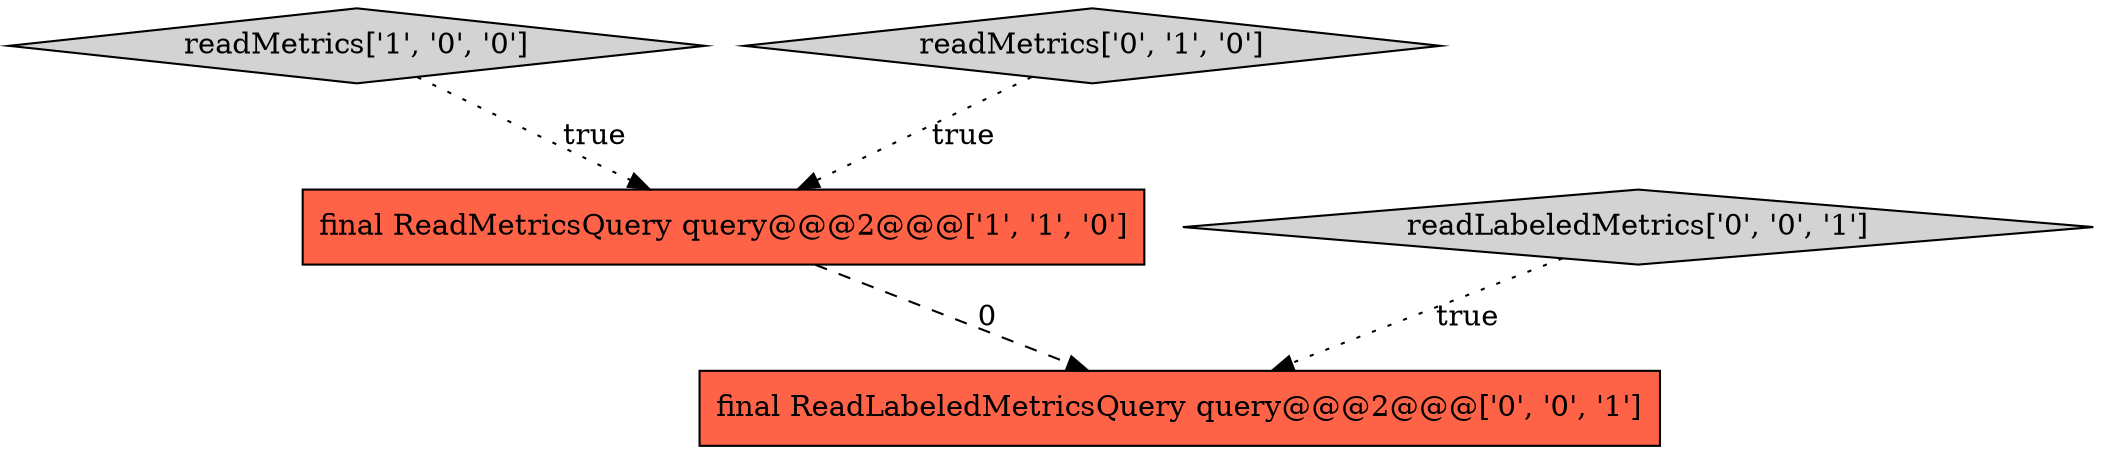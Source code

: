 digraph {
0 [style = filled, label = "readMetrics['1', '0', '0']", fillcolor = lightgray, shape = diamond image = "AAA0AAABBB1BBB"];
3 [style = filled, label = "final ReadLabeledMetricsQuery query@@@2@@@['0', '0', '1']", fillcolor = tomato, shape = box image = "AAA0AAABBB3BBB"];
2 [style = filled, label = "readMetrics['0', '1', '0']", fillcolor = lightgray, shape = diamond image = "AAA0AAABBB2BBB"];
4 [style = filled, label = "readLabeledMetrics['0', '0', '1']", fillcolor = lightgray, shape = diamond image = "AAA0AAABBB3BBB"];
1 [style = filled, label = "final ReadMetricsQuery query@@@2@@@['1', '1', '0']", fillcolor = tomato, shape = box image = "AAA0AAABBB1BBB"];
2->1 [style = dotted, label="true"];
0->1 [style = dotted, label="true"];
4->3 [style = dotted, label="true"];
1->3 [style = dashed, label="0"];
}
